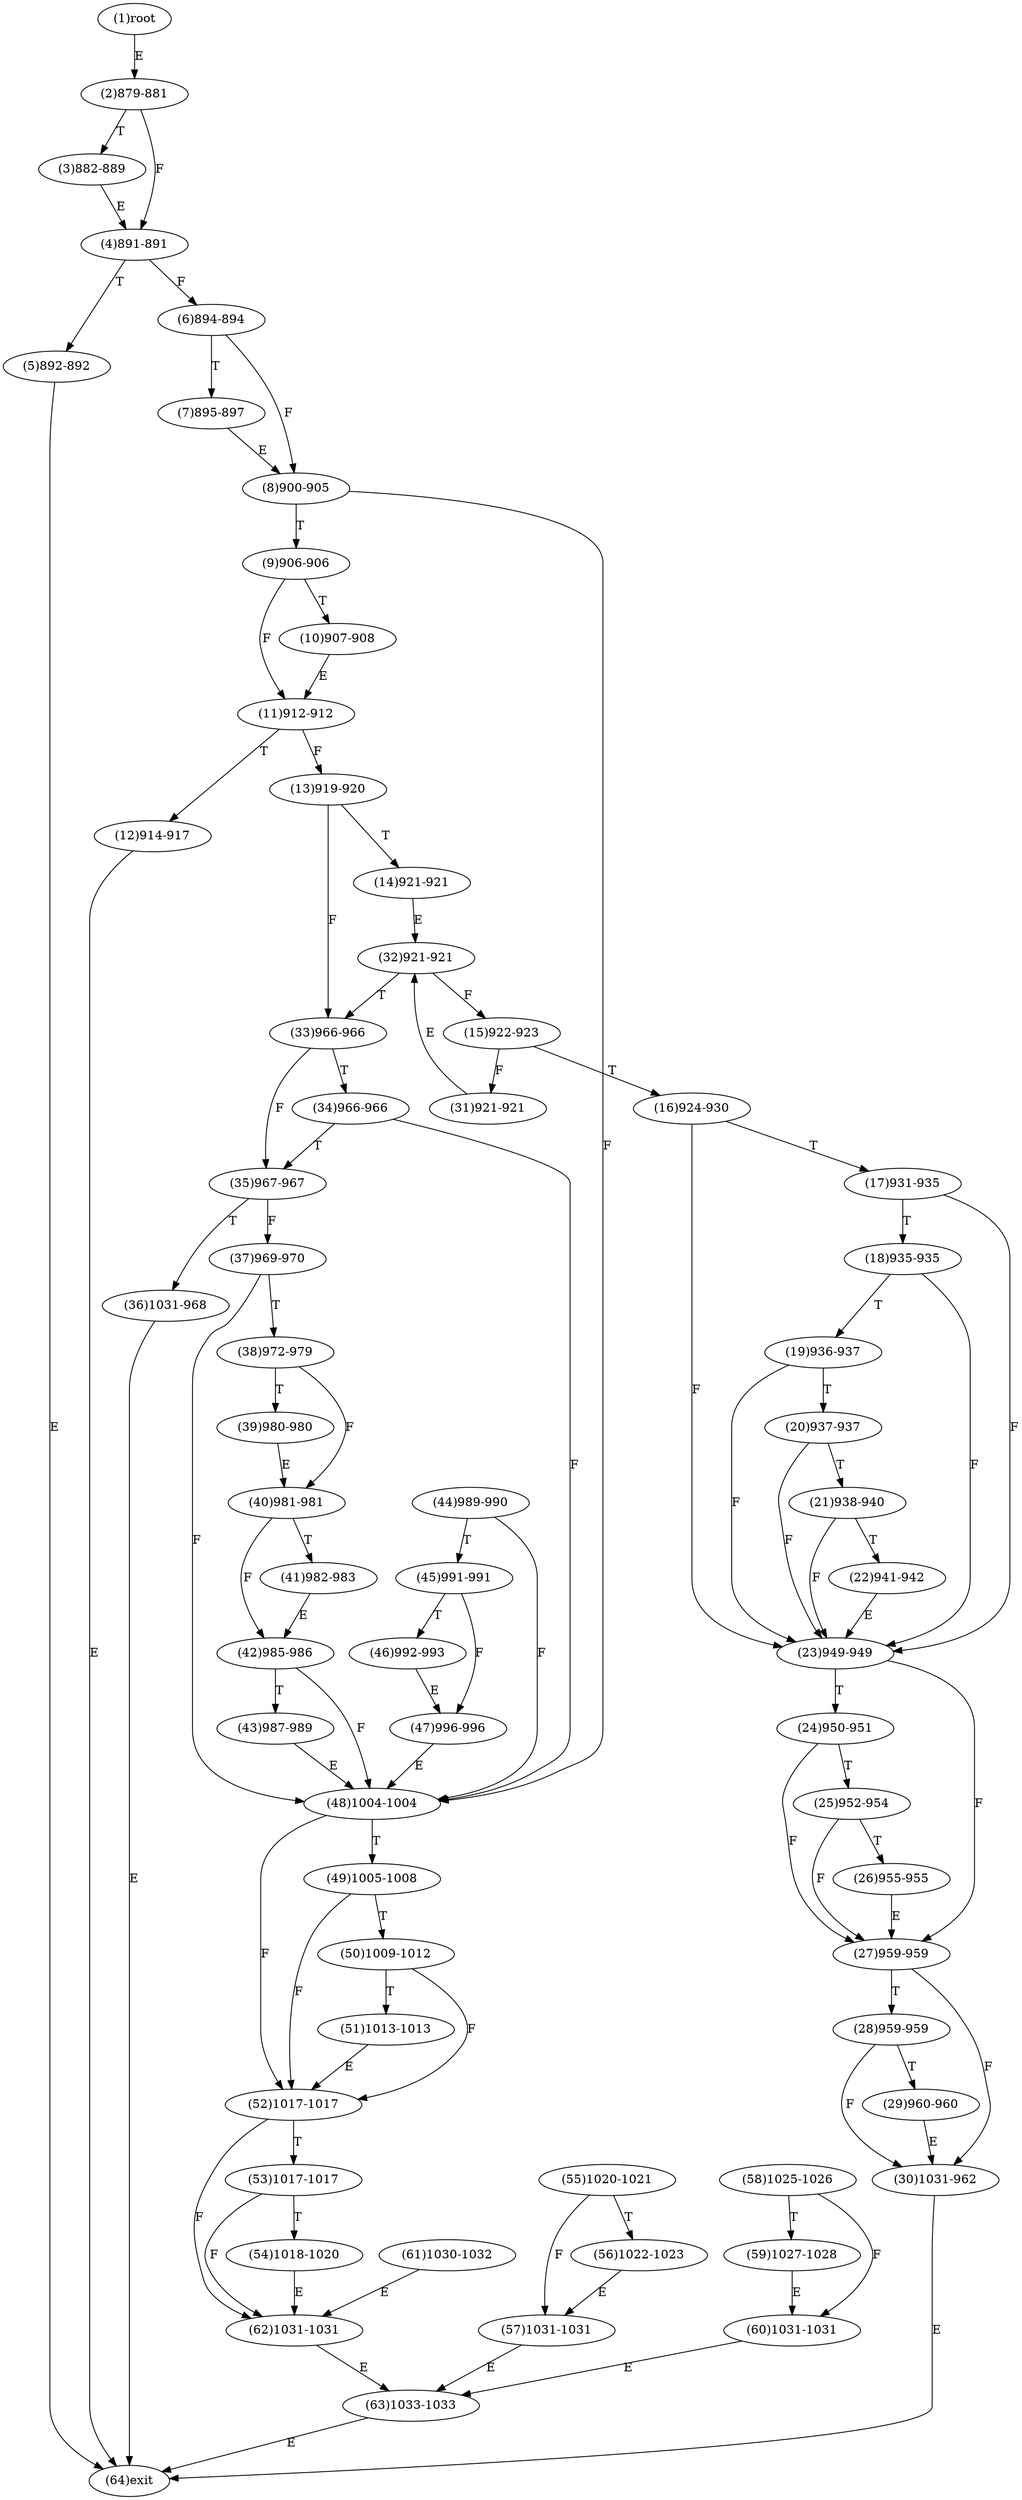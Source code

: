 digraph "" { 
1[ label="(1)root"];
2[ label="(2)879-881"];
3[ label="(3)882-889"];
4[ label="(4)891-891"];
5[ label="(5)892-892"];
6[ label="(6)894-894"];
7[ label="(7)895-897"];
8[ label="(8)900-905"];
9[ label="(9)906-906"];
10[ label="(10)907-908"];
11[ label="(11)912-912"];
12[ label="(12)914-917"];
13[ label="(13)919-920"];
14[ label="(14)921-921"];
15[ label="(15)922-923"];
17[ label="(17)931-935"];
16[ label="(16)924-930"];
19[ label="(19)936-937"];
18[ label="(18)935-935"];
21[ label="(21)938-940"];
20[ label="(20)937-937"];
23[ label="(23)949-949"];
22[ label="(22)941-942"];
25[ label="(25)952-954"];
24[ label="(24)950-951"];
27[ label="(27)959-959"];
26[ label="(26)955-955"];
29[ label="(29)960-960"];
28[ label="(28)959-959"];
31[ label="(31)921-921"];
30[ label="(30)1031-962"];
34[ label="(34)966-966"];
35[ label="(35)967-967"];
32[ label="(32)921-921"];
33[ label="(33)966-966"];
38[ label="(38)972-979"];
39[ label="(39)980-980"];
36[ label="(36)1031-968"];
37[ label="(37)969-970"];
42[ label="(42)985-986"];
43[ label="(43)987-989"];
40[ label="(40)981-981"];
41[ label="(41)982-983"];
46[ label="(46)992-993"];
47[ label="(47)996-996"];
44[ label="(44)989-990"];
45[ label="(45)991-991"];
51[ label="(51)1013-1013"];
50[ label="(50)1009-1012"];
49[ label="(49)1005-1008"];
48[ label="(48)1004-1004"];
55[ label="(55)1020-1021"];
54[ label="(54)1018-1020"];
53[ label="(53)1017-1017"];
52[ label="(52)1017-1017"];
59[ label="(59)1027-1028"];
58[ label="(58)1025-1026"];
57[ label="(57)1031-1031"];
56[ label="(56)1022-1023"];
63[ label="(63)1033-1033"];
62[ label="(62)1031-1031"];
61[ label="(61)1030-1032"];
60[ label="(60)1031-1031"];
64[ label="(64)exit"];
1->2[ label="E"];
2->4[ label="F"];
2->3[ label="T"];
3->4[ label="E"];
4->6[ label="F"];
4->5[ label="T"];
5->64[ label="E"];
6->8[ label="F"];
6->7[ label="T"];
7->8[ label="E"];
8->48[ label="F"];
8->9[ label="T"];
9->11[ label="F"];
9->10[ label="T"];
10->11[ label="E"];
11->13[ label="F"];
11->12[ label="T"];
12->64[ label="E"];
13->33[ label="F"];
13->14[ label="T"];
14->32[ label="E"];
15->31[ label="F"];
15->16[ label="T"];
16->23[ label="F"];
16->17[ label="T"];
17->23[ label="F"];
17->18[ label="T"];
18->23[ label="F"];
18->19[ label="T"];
19->23[ label="F"];
19->20[ label="T"];
20->23[ label="F"];
20->21[ label="T"];
21->23[ label="F"];
21->22[ label="T"];
22->23[ label="E"];
23->27[ label="F"];
23->24[ label="T"];
24->27[ label="F"];
24->25[ label="T"];
25->27[ label="F"];
25->26[ label="T"];
26->27[ label="E"];
27->30[ label="F"];
27->28[ label="T"];
28->30[ label="F"];
28->29[ label="T"];
29->30[ label="E"];
30->64[ label="E"];
31->32[ label="E"];
32->15[ label="F"];
32->33[ label="T"];
33->35[ label="F"];
33->34[ label="T"];
34->48[ label="F"];
34->35[ label="T"];
35->37[ label="F"];
35->36[ label="T"];
36->64[ label="E"];
37->48[ label="F"];
37->38[ label="T"];
38->40[ label="F"];
38->39[ label="T"];
39->40[ label="E"];
40->42[ label="F"];
40->41[ label="T"];
41->42[ label="E"];
42->48[ label="F"];
42->43[ label="T"];
43->48[ label="E"];
44->48[ label="F"];
44->45[ label="T"];
45->47[ label="F"];
45->46[ label="T"];
46->47[ label="E"];
47->48[ label="E"];
48->52[ label="F"];
48->49[ label="T"];
49->52[ label="F"];
49->50[ label="T"];
50->52[ label="F"];
50->51[ label="T"];
51->52[ label="E"];
52->62[ label="F"];
52->53[ label="T"];
53->62[ label="F"];
53->54[ label="T"];
54->62[ label="E"];
55->57[ label="F"];
55->56[ label="T"];
56->57[ label="E"];
57->63[ label="E"];
58->60[ label="F"];
58->59[ label="T"];
59->60[ label="E"];
60->63[ label="E"];
61->62[ label="E"];
62->63[ label="E"];
63->64[ label="E"];
}